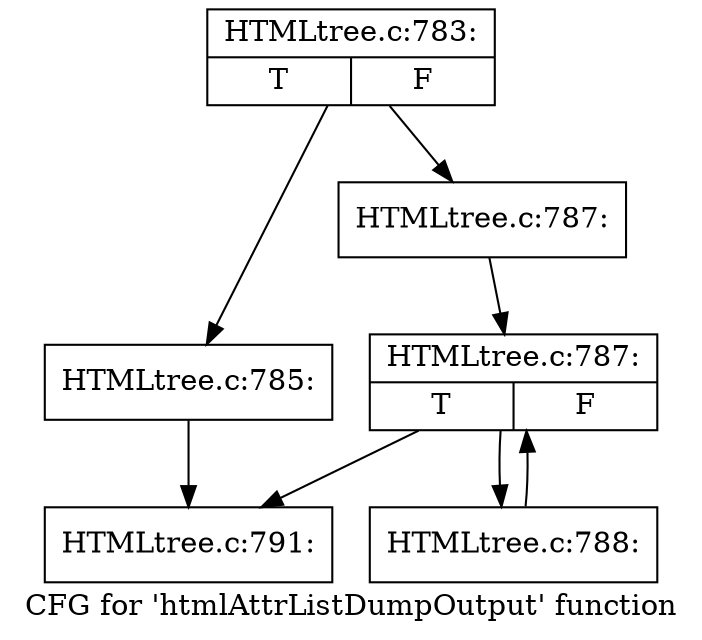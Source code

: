 digraph "CFG for 'htmlAttrListDumpOutput' function" {
	label="CFG for 'htmlAttrListDumpOutput' function";

	Node0x43dc010 [shape=record,label="{HTMLtree.c:783:|{<s0>T|<s1>F}}"];
	Node0x43dc010 -> Node0x43dd580;
	Node0x43dc010 -> Node0x43dd5d0;
	Node0x43dd580 [shape=record,label="{HTMLtree.c:785:}"];
	Node0x43dd580 -> Node0x43ddc20;
	Node0x43dd5d0 [shape=record,label="{HTMLtree.c:787:}"];
	Node0x43dd5d0 -> Node0x43dd9e0;
	Node0x43dd9e0 [shape=record,label="{HTMLtree.c:787:|{<s0>T|<s1>F}}"];
	Node0x43dd9e0 -> Node0x437e050;
	Node0x43dd9e0 -> Node0x43ddc20;
	Node0x437e050 [shape=record,label="{HTMLtree.c:788:}"];
	Node0x437e050 -> Node0x43dd9e0;
	Node0x43ddc20 [shape=record,label="{HTMLtree.c:791:}"];
}
